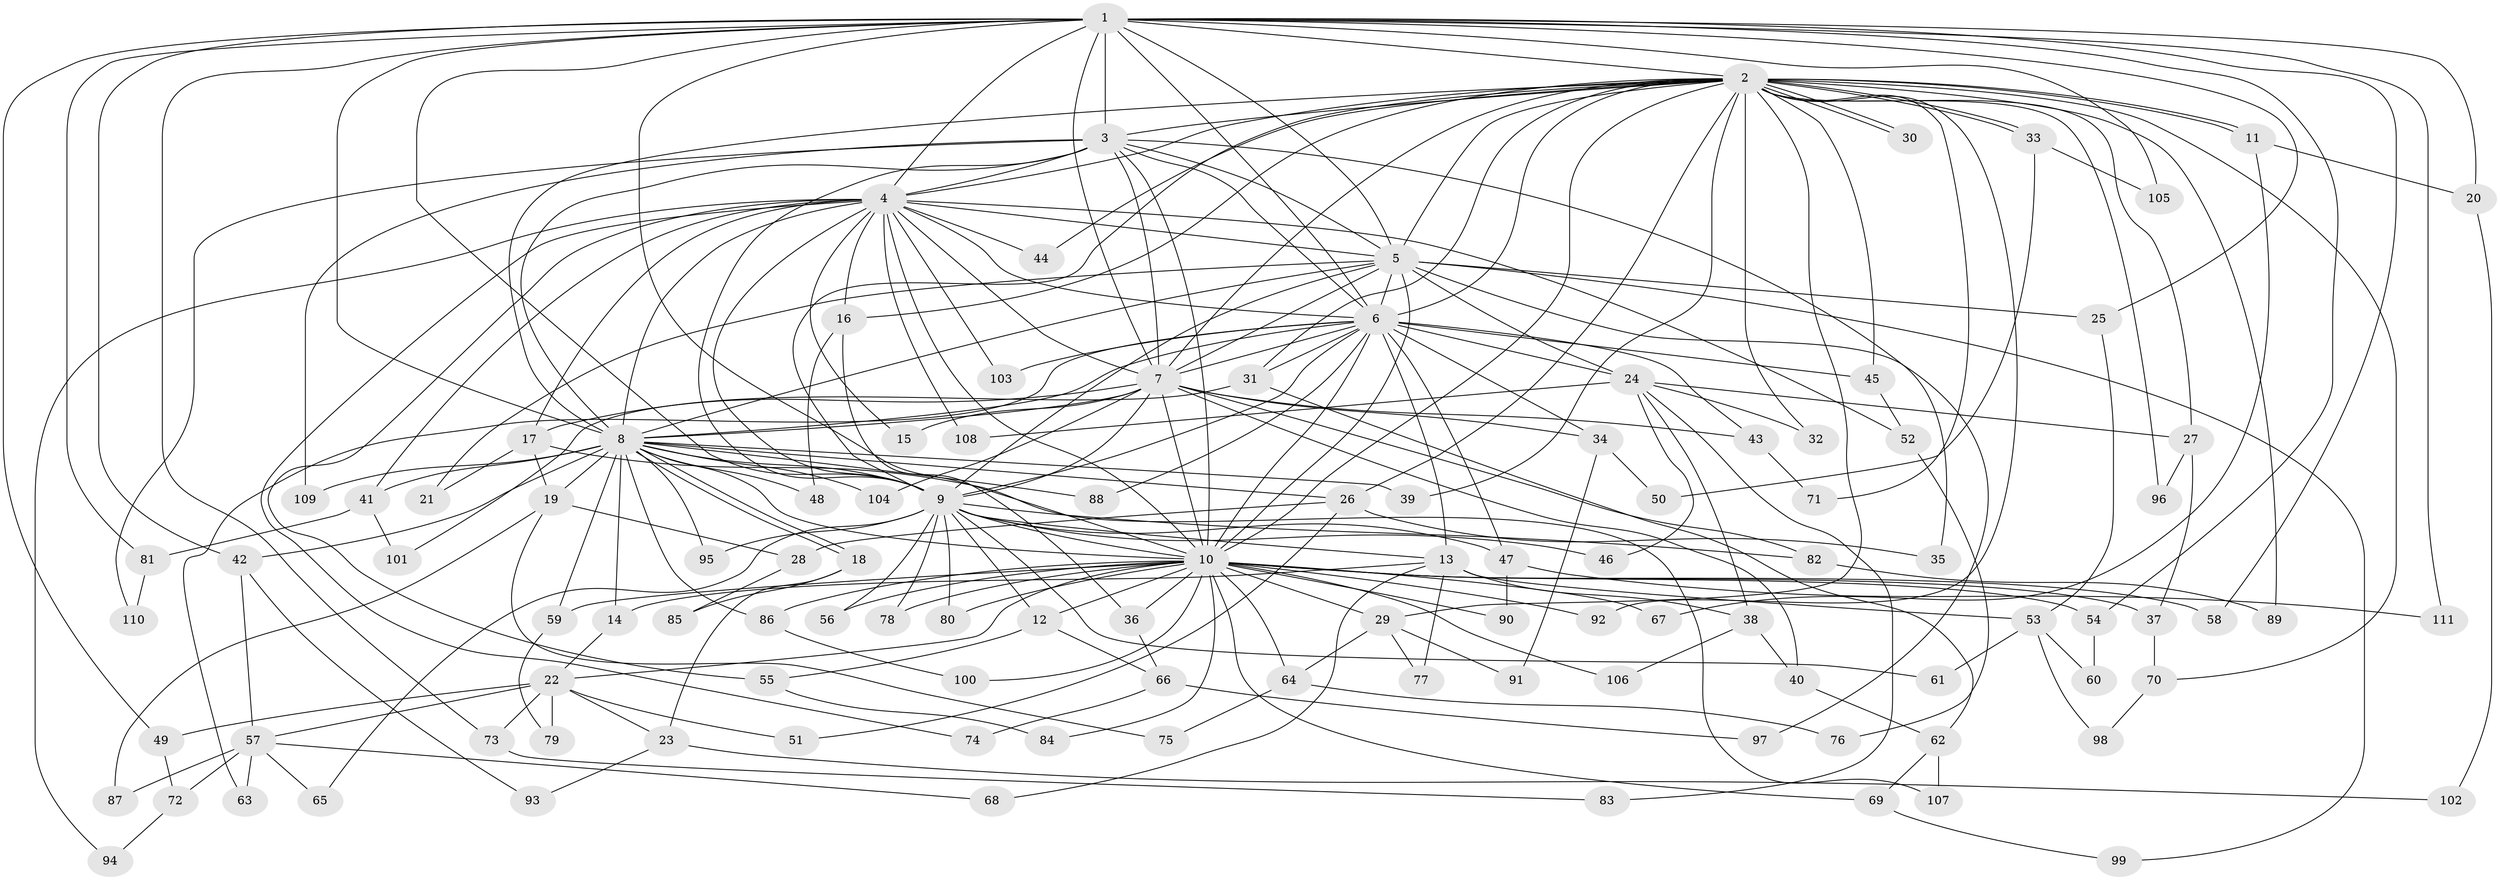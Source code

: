 // coarse degree distribution, {32: 0.012345679012345678, 25: 0.012345679012345678, 8: 0.037037037037037035, 26: 0.012345679012345678, 11: 0.012345679012345678, 17: 0.012345679012345678, 24: 0.012345679012345678, 5: 0.08641975308641975, 4: 0.1111111111111111, 2: 0.4691358024691358, 7: 0.037037037037037035, 3: 0.16049382716049382, 1: 0.024691358024691357}
// Generated by graph-tools (version 1.1) at 2025/41/03/06/25 10:41:43]
// undirected, 111 vertices, 247 edges
graph export_dot {
graph [start="1"]
  node [color=gray90,style=filled];
  1;
  2;
  3;
  4;
  5;
  6;
  7;
  8;
  9;
  10;
  11;
  12;
  13;
  14;
  15;
  16;
  17;
  18;
  19;
  20;
  21;
  22;
  23;
  24;
  25;
  26;
  27;
  28;
  29;
  30;
  31;
  32;
  33;
  34;
  35;
  36;
  37;
  38;
  39;
  40;
  41;
  42;
  43;
  44;
  45;
  46;
  47;
  48;
  49;
  50;
  51;
  52;
  53;
  54;
  55;
  56;
  57;
  58;
  59;
  60;
  61;
  62;
  63;
  64;
  65;
  66;
  67;
  68;
  69;
  70;
  71;
  72;
  73;
  74;
  75;
  76;
  77;
  78;
  79;
  80;
  81;
  82;
  83;
  84;
  85;
  86;
  87;
  88;
  89;
  90;
  91;
  92;
  93;
  94;
  95;
  96;
  97;
  98;
  99;
  100;
  101;
  102;
  103;
  104;
  105;
  106;
  107;
  108;
  109;
  110;
  111;
  1 -- 2;
  1 -- 3;
  1 -- 4;
  1 -- 5;
  1 -- 6;
  1 -- 7;
  1 -- 8;
  1 -- 9;
  1 -- 10;
  1 -- 20;
  1 -- 25;
  1 -- 42;
  1 -- 49;
  1 -- 54;
  1 -- 58;
  1 -- 73;
  1 -- 81;
  1 -- 105;
  1 -- 111;
  2 -- 3;
  2 -- 4;
  2 -- 5;
  2 -- 6;
  2 -- 7;
  2 -- 8;
  2 -- 9;
  2 -- 10;
  2 -- 11;
  2 -- 11;
  2 -- 16;
  2 -- 26;
  2 -- 27;
  2 -- 29;
  2 -- 30;
  2 -- 30;
  2 -- 31;
  2 -- 32;
  2 -- 33;
  2 -- 33;
  2 -- 39;
  2 -- 44;
  2 -- 45;
  2 -- 70;
  2 -- 71;
  2 -- 89;
  2 -- 92;
  2 -- 96;
  3 -- 4;
  3 -- 5;
  3 -- 6;
  3 -- 7;
  3 -- 8;
  3 -- 9;
  3 -- 10;
  3 -- 35;
  3 -- 109;
  3 -- 110;
  4 -- 5;
  4 -- 6;
  4 -- 7;
  4 -- 8;
  4 -- 9;
  4 -- 10;
  4 -- 15;
  4 -- 16;
  4 -- 17;
  4 -- 41;
  4 -- 44;
  4 -- 52;
  4 -- 55;
  4 -- 74;
  4 -- 94;
  4 -- 103;
  4 -- 108;
  5 -- 6;
  5 -- 7;
  5 -- 8;
  5 -- 9;
  5 -- 10;
  5 -- 21;
  5 -- 24;
  5 -- 25;
  5 -- 97;
  5 -- 99;
  6 -- 7;
  6 -- 8;
  6 -- 9;
  6 -- 10;
  6 -- 13;
  6 -- 24;
  6 -- 31;
  6 -- 34;
  6 -- 43;
  6 -- 45;
  6 -- 47;
  6 -- 63;
  6 -- 88;
  6 -- 103;
  7 -- 8;
  7 -- 9;
  7 -- 10;
  7 -- 15;
  7 -- 17;
  7 -- 34;
  7 -- 40;
  7 -- 43;
  7 -- 82;
  7 -- 104;
  8 -- 9;
  8 -- 10;
  8 -- 14;
  8 -- 18;
  8 -- 18;
  8 -- 19;
  8 -- 26;
  8 -- 39;
  8 -- 41;
  8 -- 42;
  8 -- 48;
  8 -- 59;
  8 -- 86;
  8 -- 88;
  8 -- 95;
  8 -- 104;
  8 -- 109;
  9 -- 10;
  9 -- 12;
  9 -- 13;
  9 -- 46;
  9 -- 47;
  9 -- 56;
  9 -- 61;
  9 -- 65;
  9 -- 78;
  9 -- 80;
  9 -- 82;
  9 -- 95;
  10 -- 12;
  10 -- 22;
  10 -- 29;
  10 -- 36;
  10 -- 37;
  10 -- 54;
  10 -- 56;
  10 -- 58;
  10 -- 59;
  10 -- 64;
  10 -- 67;
  10 -- 69;
  10 -- 78;
  10 -- 80;
  10 -- 84;
  10 -- 86;
  10 -- 90;
  10 -- 92;
  10 -- 100;
  10 -- 106;
  11 -- 20;
  11 -- 67;
  12 -- 55;
  12 -- 66;
  13 -- 14;
  13 -- 38;
  13 -- 53;
  13 -- 68;
  13 -- 77;
  14 -- 22;
  16 -- 36;
  16 -- 48;
  17 -- 19;
  17 -- 21;
  17 -- 107;
  18 -- 23;
  18 -- 85;
  19 -- 28;
  19 -- 75;
  19 -- 87;
  20 -- 102;
  22 -- 23;
  22 -- 49;
  22 -- 51;
  22 -- 57;
  22 -- 73;
  22 -- 79;
  23 -- 93;
  23 -- 102;
  24 -- 27;
  24 -- 32;
  24 -- 38;
  24 -- 46;
  24 -- 83;
  24 -- 108;
  25 -- 53;
  26 -- 28;
  26 -- 35;
  26 -- 51;
  27 -- 37;
  27 -- 96;
  28 -- 85;
  29 -- 64;
  29 -- 77;
  29 -- 91;
  31 -- 62;
  31 -- 101;
  33 -- 50;
  33 -- 105;
  34 -- 50;
  34 -- 91;
  36 -- 66;
  37 -- 70;
  38 -- 40;
  38 -- 106;
  40 -- 62;
  41 -- 81;
  41 -- 101;
  42 -- 57;
  42 -- 93;
  43 -- 71;
  45 -- 52;
  47 -- 90;
  47 -- 111;
  49 -- 72;
  52 -- 76;
  53 -- 60;
  53 -- 61;
  53 -- 98;
  54 -- 60;
  55 -- 84;
  57 -- 63;
  57 -- 65;
  57 -- 68;
  57 -- 72;
  57 -- 87;
  59 -- 79;
  62 -- 69;
  62 -- 107;
  64 -- 75;
  64 -- 76;
  66 -- 74;
  66 -- 97;
  69 -- 99;
  70 -- 98;
  72 -- 94;
  73 -- 83;
  81 -- 110;
  82 -- 89;
  86 -- 100;
}
